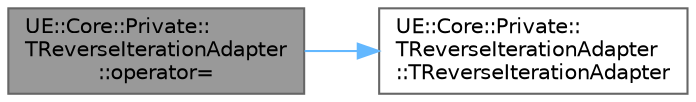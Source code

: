digraph "UE::Core::Private::TReverseIterationAdapter::operator="
{
 // INTERACTIVE_SVG=YES
 // LATEX_PDF_SIZE
  bgcolor="transparent";
  edge [fontname=Helvetica,fontsize=10,labelfontname=Helvetica,labelfontsize=10];
  node [fontname=Helvetica,fontsize=10,shape=box,height=0.2,width=0.4];
  rankdir="LR";
  Node1 [id="Node000001",label="UE::Core::Private::\lTReverseIterationAdapter\l::operator=",height=0.2,width=0.4,color="gray40", fillcolor="grey60", style="filled", fontcolor="black",tooltip=" "];
  Node1 -> Node2 [id="edge1_Node000001_Node000002",color="steelblue1",style="solid",tooltip=" "];
  Node2 [id="Node000002",label="UE::Core::Private::\lTReverseIterationAdapter\l::TReverseIterationAdapter",height=0.2,width=0.4,color="grey40", fillcolor="white", style="filled",URL="$d8/d0d/structUE_1_1Core_1_1Private_1_1TReverseIterationAdapter.html#a98768466c8471227b8228e6701c948c8",tooltip=" "];
}
